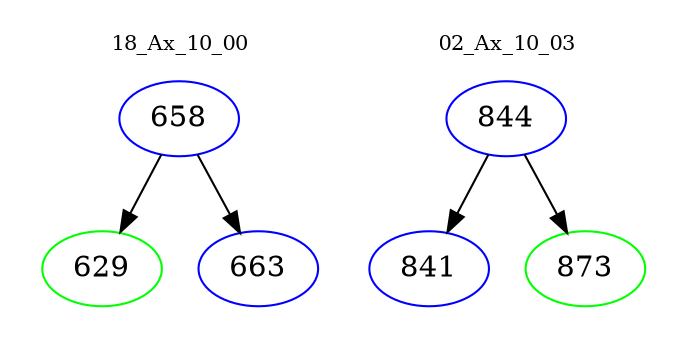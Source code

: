 digraph{
subgraph cluster_0 {
color = white
label = "18_Ax_10_00";
fontsize=10;
T0_658 [label="658", color="blue"]
T0_658 -> T0_629 [color="black"]
T0_629 [label="629", color="green"]
T0_658 -> T0_663 [color="black"]
T0_663 [label="663", color="blue"]
}
subgraph cluster_1 {
color = white
label = "02_Ax_10_03";
fontsize=10;
T1_844 [label="844", color="blue"]
T1_844 -> T1_841 [color="black"]
T1_841 [label="841", color="blue"]
T1_844 -> T1_873 [color="black"]
T1_873 [label="873", color="green"]
}
}
